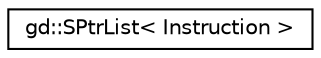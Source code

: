 digraph "Graphical Class Hierarchy"
{
  edge [fontname="Helvetica",fontsize="10",labelfontname="Helvetica",labelfontsize="10"];
  node [fontname="Helvetica",fontsize="10",shape=record];
  rankdir="LR";
  Node1 [label="gd::SPtrList\< Instruction \>",height=0.2,width=0.4,color="black", fillcolor="white", style="filled",URL="$classgd_1_1_s_ptr_list.html"];
}
